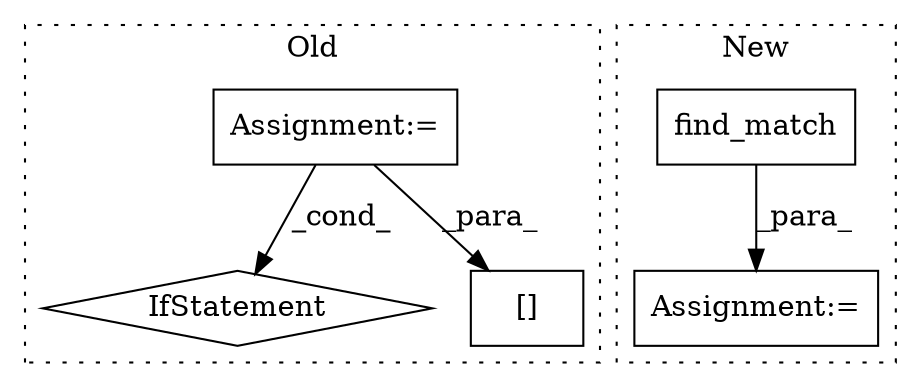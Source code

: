 digraph G {
subgraph cluster0 {
1 [label="IfStatement" a="25" s="2223" l="3" shape="diamond"];
4 [label="Assignment:=" a="7" s="2390" l="24" shape="box"];
5 [label="[]" a="2" s="2194,2213" l="15,1" shape="box"];
label = "Old";
style="dotted";
}
subgraph cluster1 {
2 [label="find_match" a="32" s="2051,2091" l="11,1" shape="box"];
3 [label="Assignment:=" a="7" s="2050" l="1" shape="box"];
label = "New";
style="dotted";
}
2 -> 3 [label="_para_"];
4 -> 5 [label="_para_"];
4 -> 1 [label="_cond_"];
}